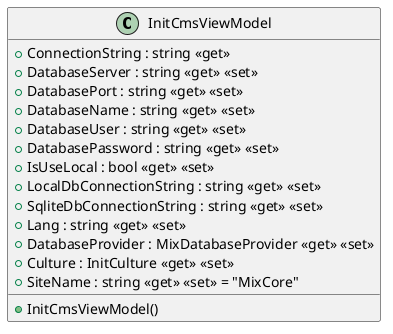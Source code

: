 @startuml
class InitCmsViewModel {
    + ConnectionString : string <<get>>
    + DatabaseServer : string <<get>> <<set>>
    + DatabasePort : string <<get>> <<set>>
    + DatabaseName : string <<get>> <<set>>
    + DatabaseUser : string <<get>> <<set>>
    + DatabasePassword : string <<get>> <<set>>
    + IsUseLocal : bool <<get>> <<set>>
    + LocalDbConnectionString : string <<get>> <<set>>
    + SqliteDbConnectionString : string <<get>> <<set>>
    + Lang : string <<get>> <<set>>
    + DatabaseProvider : MixDatabaseProvider <<get>> <<set>>
    + Culture : InitCulture <<get>> <<set>>
    + SiteName : string <<get>> <<set>> = "MixCore"
    + InitCmsViewModel()
}
@enduml
